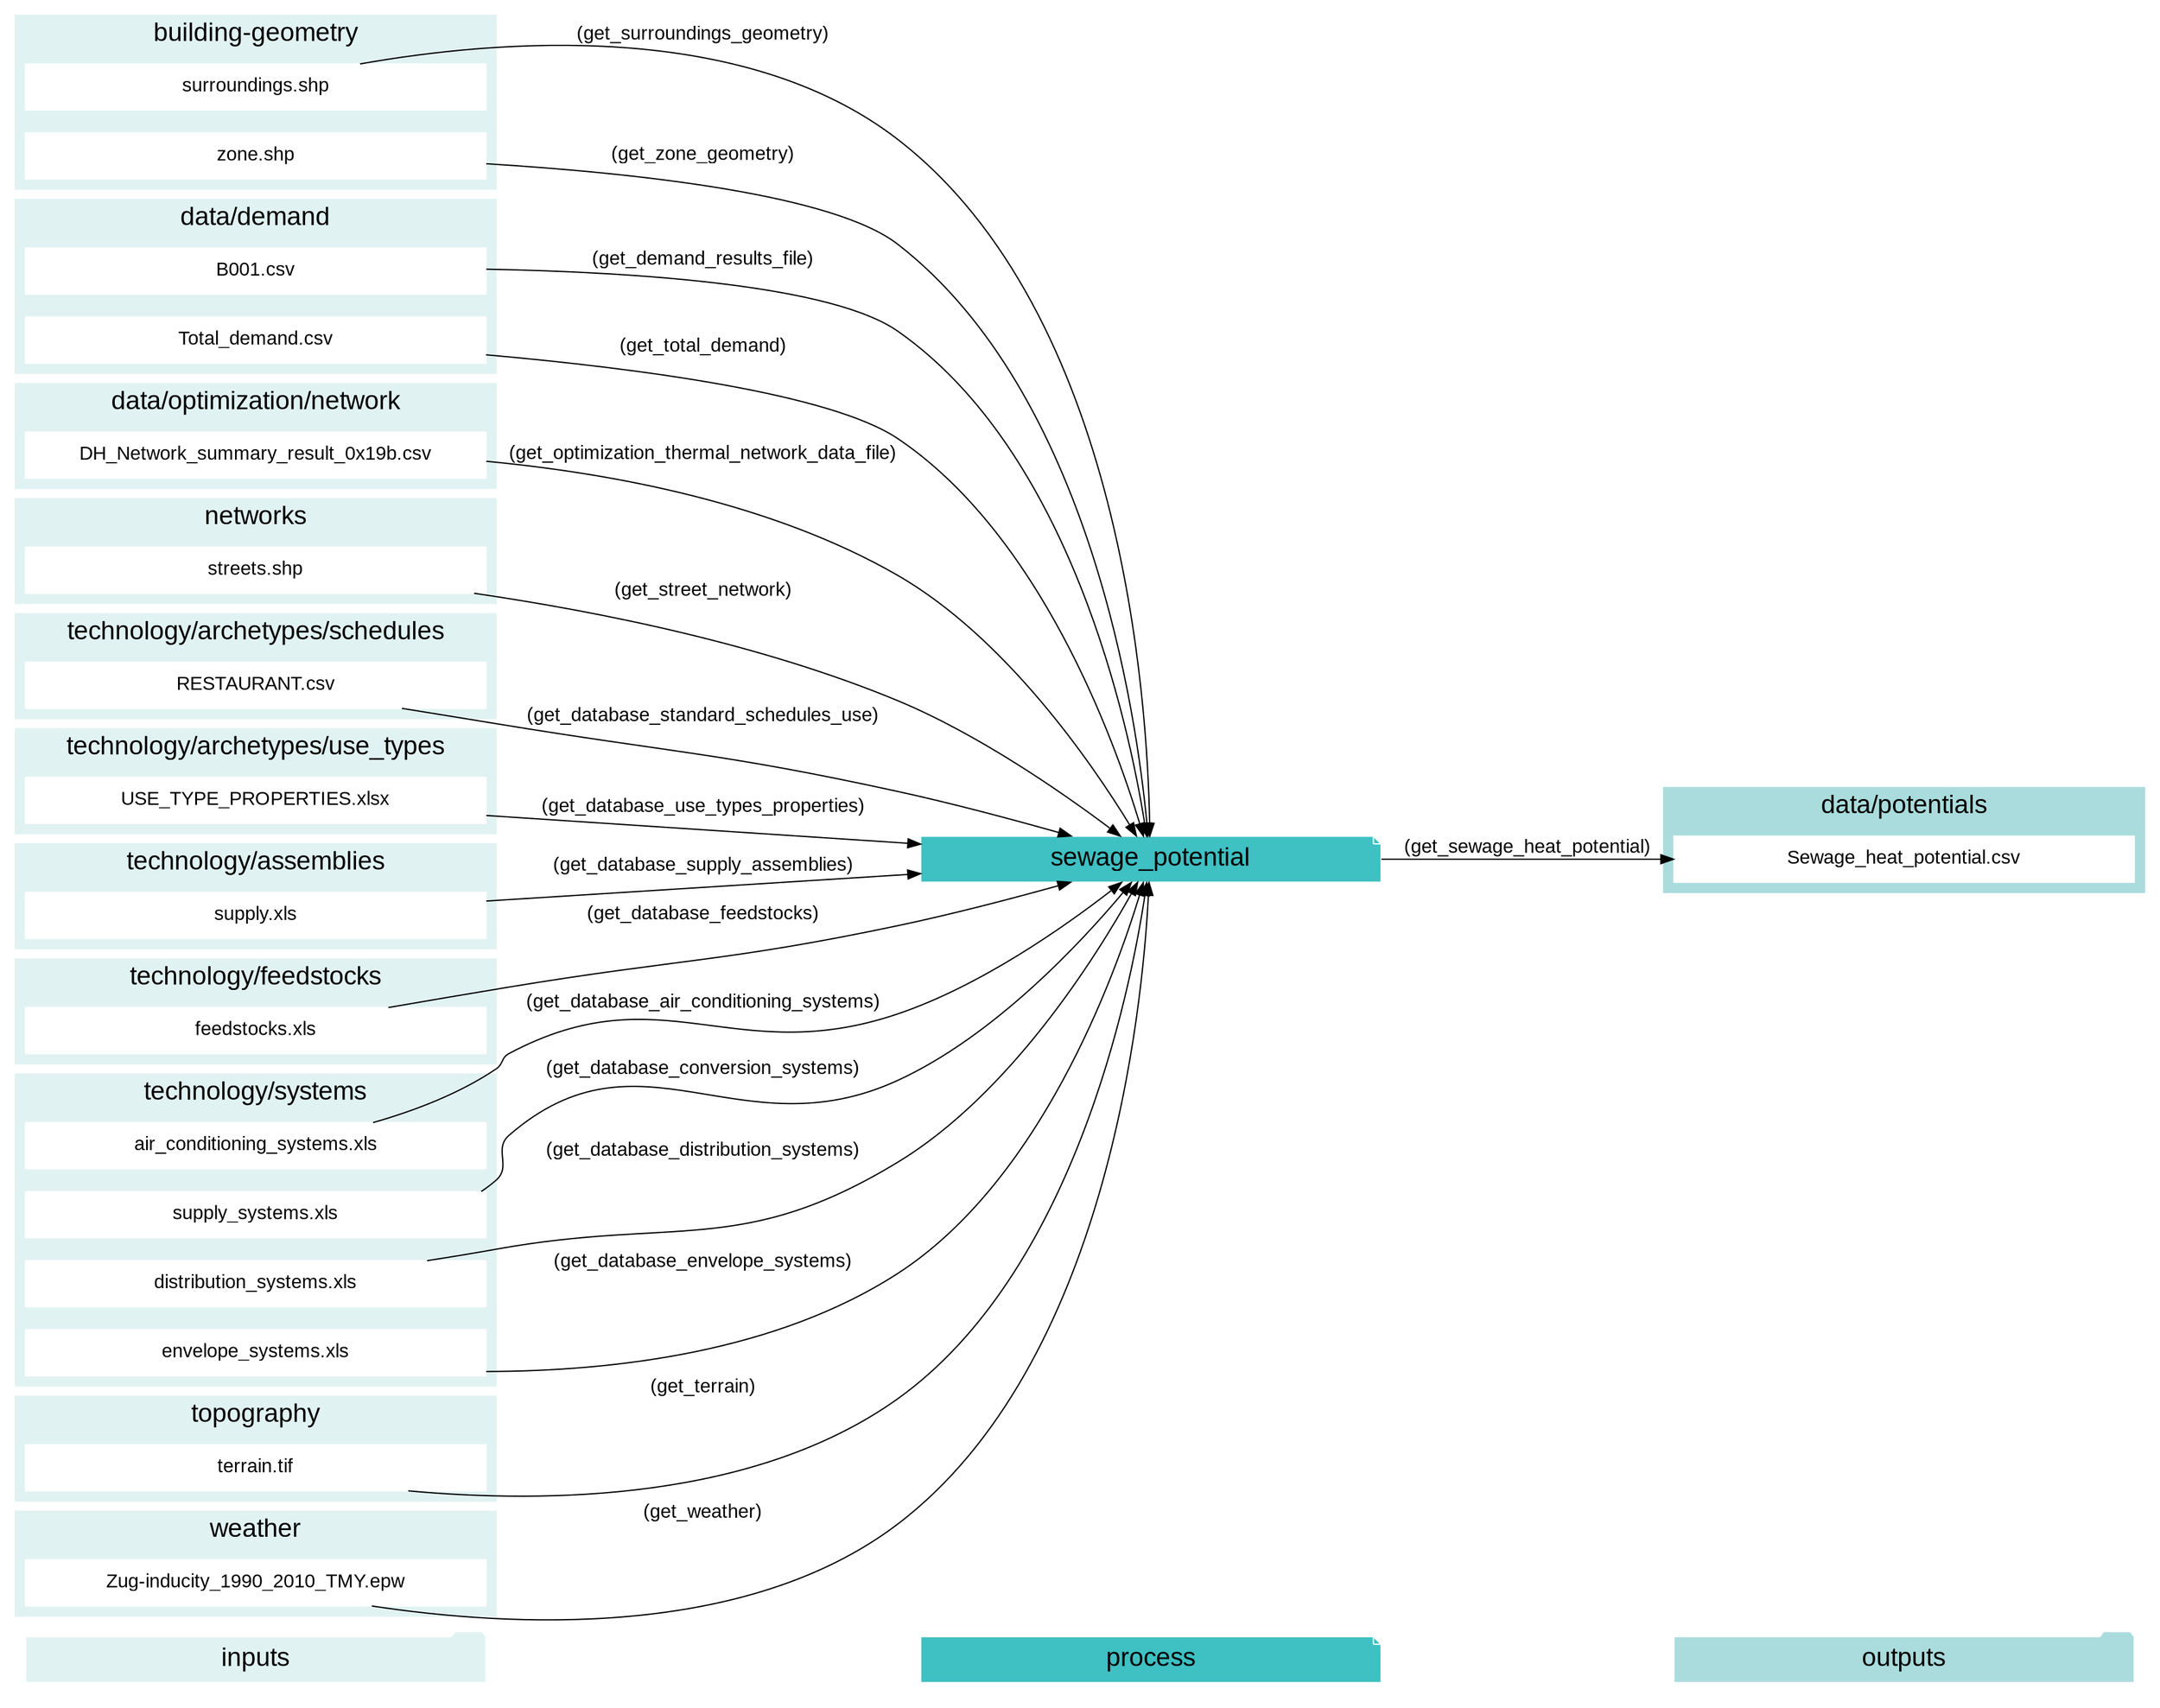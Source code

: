 digraph trace_inputlocator {
    rankdir="LR";
    graph [overlap=false, fontname=arial];
    node [shape=box, style=filled, color=white, fontsize=15, fontname=arial, fixedsize=true, width=5];
    edge [fontname=arial, fontsize = 15]
    newrank=true
    subgraph cluster_legend {
    fontsize=25
    style=invis
    "process"[style=filled, fillcolor="#3FC0C2", shape=note, fontsize=20, fontname="arial"]
    "inputs" [style=filled, shape=folder, color=white, fillcolor="#E1F2F2", fontsize=20]
    "outputs"[style=filled, shape=folder, color=white, fillcolor="#aadcdd", fontsize=20]
    "inputs"->"process"[style=invis]
    "process"->"outputs"[style=invis]
    }
    "sewage_potential"[style=filled, color=white, fillcolor="#3FC0C2", shape=note, fontsize=20, fontname=arial];
    subgraph cluster_0_in {
        style = filled;
        color = "#E1F2F2";
        fontsize = 20;
        rank=same;
        label="building-geometry";
        "surroundings.shp"
        "zone.shp"
    }
    subgraph cluster_1_in {
        style = filled;
        color = "#E1F2F2";
        fontsize = 20;
        rank=same;
        label="data/demand";
        "B001.csv"
        "Total_demand.csv"
    }
    subgraph cluster_2_in {
        style = filled;
        color = "#E1F2F2";
        fontsize = 20;
        rank=same;
        label="data/optimization/network";
        "DH_Network_summary_result_0x19b.csv"
    }
    subgraph cluster_3_out {
        style = filled;
        color = "#aadcdd";
        fontsize = 20;
        rank=same;
        label="data/potentials";
        "Sewage_heat_potential.csv"
    }
    subgraph cluster_4_in {
        style = filled;
        color = "#E1F2F2";
        fontsize = 20;
        rank=same;
        label="networks";
        "streets.shp"
    }
    subgraph cluster_5_in {
        style = filled;
        color = "#E1F2F2";
        fontsize = 20;
        rank=same;
        label="technology/archetypes/schedules";
        "RESTAURANT.csv"
    }
    subgraph cluster_6_in {
        style = filled;
        color = "#E1F2F2";
        fontsize = 20;
        rank=same;
        label="technology/archetypes/use_types";
        "USE_TYPE_PROPERTIES.xlsx"
    }
    subgraph cluster_7_in {
        style = filled;
        color = "#E1F2F2";
        fontsize = 20;
        rank=same;
        label="technology/assemblies";
        "supply.xls"
    }
    subgraph cluster_8_in {
        style = filled;
        color = "#E1F2F2";
        fontsize = 20;
        rank=same;
        label="technology/feedstocks";
        "feedstocks.xls"
    }
    subgraph cluster_9_in {
        style = filled;
        color = "#E1F2F2";
        fontsize = 20;
        rank=same;
        label="technology/systems";
        "air_conditioning_systems.xls"
        "supply_systems.xls"
        "distribution_systems.xls"
        "envelope_systems.xls"
    }
    subgraph cluster_10_in {
        style = filled;
        color = "#E1F2F2";
        fontsize = 20;
        rank=same;
        label="topography";
        "terrain.tif"
    }
    subgraph cluster_11_in {
        style = filled;
        color = "#E1F2F2";
        fontsize = 20;
        rank=same;
        label="weather";
        "Zug-inducity_1990_2010_TMY.epw"
    }
    "air_conditioning_systems.xls" -> "sewage_potential"[label="(get_database_air_conditioning_systems)"]
    "supply_systems.xls" -> "sewage_potential"[label="(get_database_conversion_systems)"]
    "distribution_systems.xls" -> "sewage_potential"[label="(get_database_distribution_systems)"]
    "envelope_systems.xls" -> "sewage_potential"[label="(get_database_envelope_systems)"]
    "feedstocks.xls" -> "sewage_potential"[label="(get_database_feedstocks)"]
    "RESTAURANT.csv" -> "sewage_potential"[label="(get_database_standard_schedules_use)"]
    "supply.xls" -> "sewage_potential"[label="(get_database_supply_assemblies)"]
    "USE_TYPE_PROPERTIES.xlsx" -> "sewage_potential"[label="(get_database_use_types_properties)"]
    "B001.csv" -> "sewage_potential"[label="(get_demand_results_file)"]
    "DH_Network_summary_result_0x19b.csv" -> "sewage_potential"[label="(get_optimization_thermal_network_data_file)"]
    "streets.shp" -> "sewage_potential"[label="(get_street_network)"]
    "surroundings.shp" -> "sewage_potential"[label="(get_surroundings_geometry)"]
    "terrain.tif" -> "sewage_potential"[label="(get_terrain)"]
    "Total_demand.csv" -> "sewage_potential"[label="(get_total_demand)"]
    "Zug-inducity_1990_2010_TMY.epw" -> "sewage_potential"[label="(get_weather)"]
    "zone.shp" -> "sewage_potential"[label="(get_zone_geometry)"]
    "sewage_potential" -> "Sewage_heat_potential.csv"[label="(get_sewage_heat_potential)"]
    }